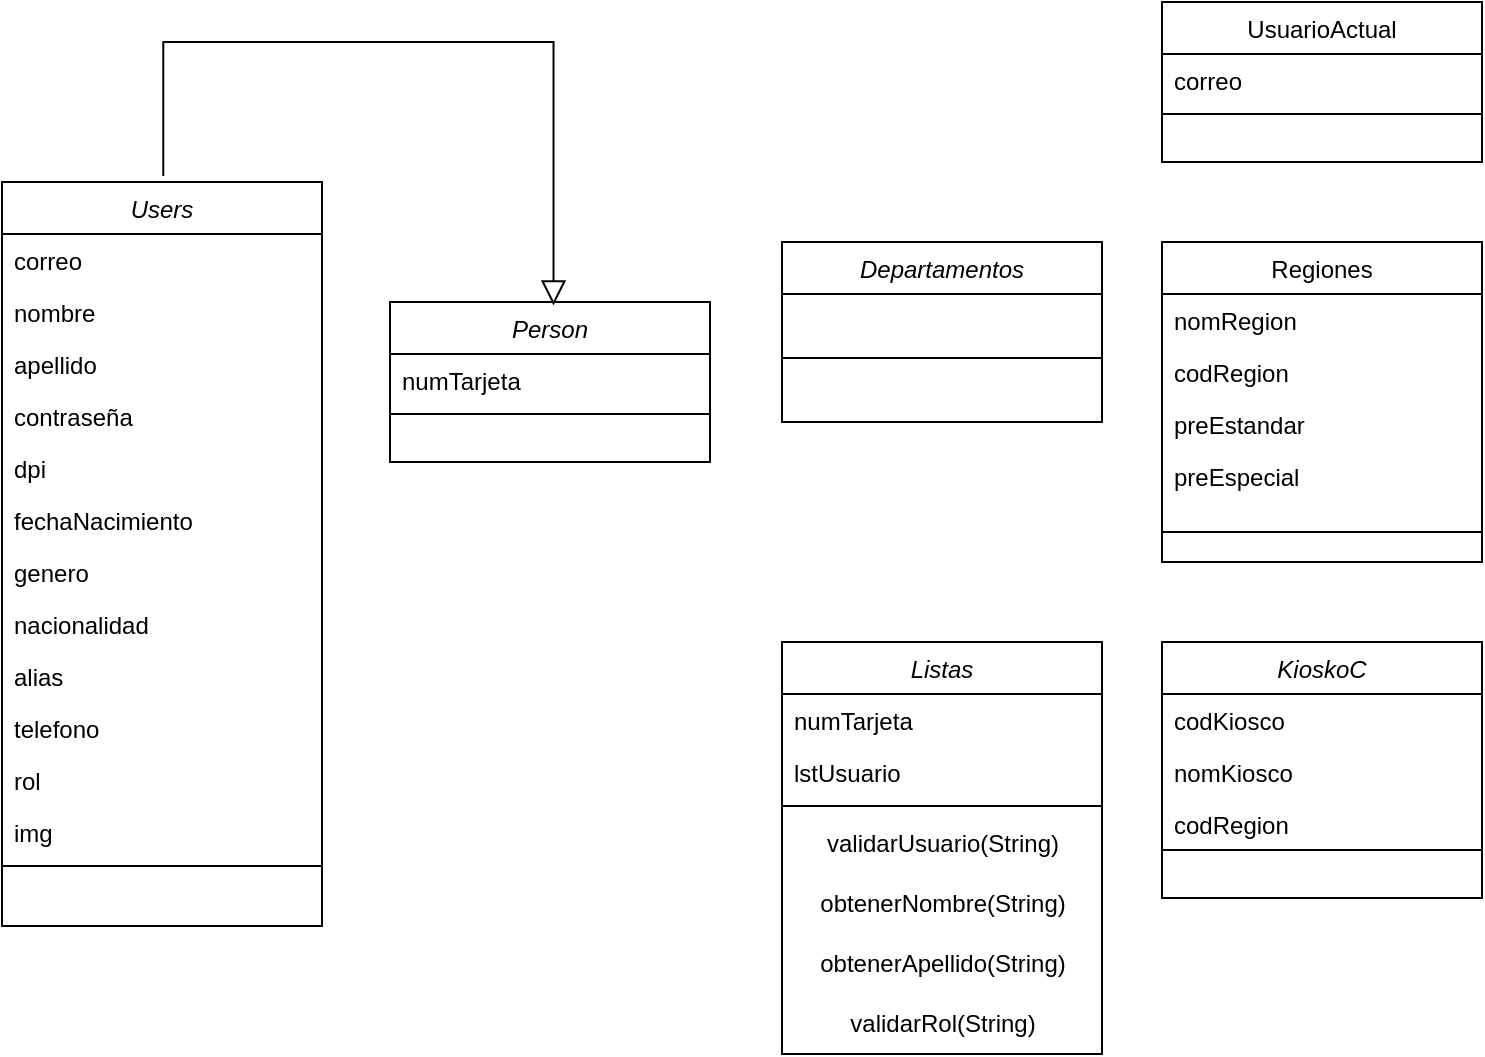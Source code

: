 <mxfile version="21.0.4" type="device"><diagram id="C5RBs43oDa-KdzZeNtuy" name="Page-1"><mxGraphModel dx="1633" dy="797" grid="1" gridSize="10" guides="1" tooltips="1" connect="1" arrows="1" fold="1" page="1" pageScale="1" pageWidth="827" pageHeight="1169" math="0" shadow="0"><root><mxCell id="WIyWlLk6GJQsqaUBKTNV-0"/><mxCell id="WIyWlLk6GJQsqaUBKTNV-1" parent="WIyWlLk6GJQsqaUBKTNV-0"/><mxCell id="O3W1QXY-g1Mq8QFa2QQl-0" value="UsuarioActual" style="swimlane;fontStyle=0;align=center;verticalAlign=top;childLayout=stackLayout;horizontal=1;startSize=26;horizontalStack=0;resizeParent=1;resizeLast=0;collapsible=1;marginBottom=0;rounded=0;shadow=0;strokeWidth=1;" vertex="1" parent="WIyWlLk6GJQsqaUBKTNV-1"><mxGeometry x="640" y="40" width="160" height="80" as="geometry"><mxRectangle x="130" y="380" width="160" height="26" as="alternateBounds"/></mxGeometry></mxCell><mxCell id="O3W1QXY-g1Mq8QFa2QQl-1" value="correo" style="text;align=left;verticalAlign=top;spacingLeft=4;spacingRight=4;overflow=hidden;rotatable=0;points=[[0,0.5],[1,0.5]];portConstraint=eastwest;" vertex="1" parent="O3W1QXY-g1Mq8QFa2QQl-0"><mxGeometry y="26" width="160" height="26" as="geometry"/></mxCell><mxCell id="O3W1QXY-g1Mq8QFa2QQl-3" value="" style="line;html=1;strokeWidth=1;align=left;verticalAlign=middle;spacingTop=-1;spacingLeft=3;spacingRight=3;rotatable=0;labelPosition=right;points=[];portConstraint=eastwest;" vertex="1" parent="O3W1QXY-g1Mq8QFa2QQl-0"><mxGeometry y="52" width="160" height="8" as="geometry"/></mxCell><mxCell id="O3W1QXY-g1Mq8QFa2QQl-12" value="Users" style="swimlane;fontStyle=2;align=center;verticalAlign=top;childLayout=stackLayout;horizontal=1;startSize=26;horizontalStack=0;resizeParent=1;resizeLast=0;collapsible=1;marginBottom=0;rounded=0;shadow=0;strokeWidth=1;" vertex="1" parent="WIyWlLk6GJQsqaUBKTNV-1"><mxGeometry x="60" y="130" width="160" height="372" as="geometry"><mxRectangle x="230" y="140" width="160" height="26" as="alternateBounds"/></mxGeometry></mxCell><mxCell id="O3W1QXY-g1Mq8QFa2QQl-13" value="correo" style="text;align=left;verticalAlign=top;spacingLeft=4;spacingRight=4;overflow=hidden;rotatable=0;points=[[0,0.5],[1,0.5]];portConstraint=eastwest;" vertex="1" parent="O3W1QXY-g1Mq8QFa2QQl-12"><mxGeometry y="26" width="160" height="26" as="geometry"/></mxCell><mxCell id="O3W1QXY-g1Mq8QFa2QQl-14" value="nombre" style="text;align=left;verticalAlign=top;spacingLeft=4;spacingRight=4;overflow=hidden;rotatable=0;points=[[0,0.5],[1,0.5]];portConstraint=eastwest;rounded=0;shadow=0;html=0;" vertex="1" parent="O3W1QXY-g1Mq8QFa2QQl-12"><mxGeometry y="52" width="160" height="26" as="geometry"/></mxCell><mxCell id="O3W1QXY-g1Mq8QFa2QQl-15" value="apellido" style="text;align=left;verticalAlign=top;spacingLeft=4;spacingRight=4;overflow=hidden;rotatable=0;points=[[0,0.5],[1,0.5]];portConstraint=eastwest;rounded=0;shadow=0;html=0;" vertex="1" parent="O3W1QXY-g1Mq8QFa2QQl-12"><mxGeometry y="78" width="160" height="26" as="geometry"/></mxCell><mxCell id="O3W1QXY-g1Mq8QFa2QQl-18" value="contraseña" style="text;align=left;verticalAlign=top;spacingLeft=4;spacingRight=4;overflow=hidden;rotatable=0;points=[[0,0.5],[1,0.5]];portConstraint=eastwest;rounded=0;shadow=0;html=0;" vertex="1" parent="O3W1QXY-g1Mq8QFa2QQl-12"><mxGeometry y="104" width="160" height="26" as="geometry"/></mxCell><mxCell id="O3W1QXY-g1Mq8QFa2QQl-19" value="dpi" style="text;align=left;verticalAlign=top;spacingLeft=4;spacingRight=4;overflow=hidden;rotatable=0;points=[[0,0.5],[1,0.5]];portConstraint=eastwest;rounded=0;shadow=0;html=0;" vertex="1" parent="O3W1QXY-g1Mq8QFa2QQl-12"><mxGeometry y="130" width="160" height="26" as="geometry"/></mxCell><mxCell id="O3W1QXY-g1Mq8QFa2QQl-20" value="fechaNacimiento" style="text;align=left;verticalAlign=top;spacingLeft=4;spacingRight=4;overflow=hidden;rotatable=0;points=[[0,0.5],[1,0.5]];portConstraint=eastwest;rounded=0;shadow=0;html=0;" vertex="1" parent="O3W1QXY-g1Mq8QFa2QQl-12"><mxGeometry y="156" width="160" height="26" as="geometry"/></mxCell><mxCell id="O3W1QXY-g1Mq8QFa2QQl-21" value="genero" style="text;align=left;verticalAlign=top;spacingLeft=4;spacingRight=4;overflow=hidden;rotatable=0;points=[[0,0.5],[1,0.5]];portConstraint=eastwest;rounded=0;shadow=0;html=0;" vertex="1" parent="O3W1QXY-g1Mq8QFa2QQl-12"><mxGeometry y="182" width="160" height="26" as="geometry"/></mxCell><mxCell id="O3W1QXY-g1Mq8QFa2QQl-25" value="nacionalidad" style="text;align=left;verticalAlign=top;spacingLeft=4;spacingRight=4;overflow=hidden;rotatable=0;points=[[0,0.5],[1,0.5]];portConstraint=eastwest;rounded=0;shadow=0;html=0;" vertex="1" parent="O3W1QXY-g1Mq8QFa2QQl-12"><mxGeometry y="208" width="160" height="26" as="geometry"/></mxCell><mxCell id="O3W1QXY-g1Mq8QFa2QQl-24" value="alias" style="text;align=left;verticalAlign=top;spacingLeft=4;spacingRight=4;overflow=hidden;rotatable=0;points=[[0,0.5],[1,0.5]];portConstraint=eastwest;rounded=0;shadow=0;html=0;" vertex="1" parent="O3W1QXY-g1Mq8QFa2QQl-12"><mxGeometry y="234" width="160" height="26" as="geometry"/></mxCell><mxCell id="O3W1QXY-g1Mq8QFa2QQl-23" value="telefono" style="text;align=left;verticalAlign=top;spacingLeft=4;spacingRight=4;overflow=hidden;rotatable=0;points=[[0,0.5],[1,0.5]];portConstraint=eastwest;rounded=0;shadow=0;html=0;" vertex="1" parent="O3W1QXY-g1Mq8QFa2QQl-12"><mxGeometry y="260" width="160" height="26" as="geometry"/></mxCell><mxCell id="O3W1QXY-g1Mq8QFa2QQl-22" value="rol" style="text;align=left;verticalAlign=top;spacingLeft=4;spacingRight=4;overflow=hidden;rotatable=0;points=[[0,0.5],[1,0.5]];portConstraint=eastwest;rounded=0;shadow=0;html=0;" vertex="1" parent="O3W1QXY-g1Mq8QFa2QQl-12"><mxGeometry y="286" width="160" height="26" as="geometry"/></mxCell><mxCell id="O3W1QXY-g1Mq8QFa2QQl-26" value="img" style="text;align=left;verticalAlign=top;spacingLeft=4;spacingRight=4;overflow=hidden;rotatable=0;points=[[0,0.5],[1,0.5]];portConstraint=eastwest;rounded=0;shadow=0;html=0;" vertex="1" parent="O3W1QXY-g1Mq8QFa2QQl-12"><mxGeometry y="312" width="160" height="26" as="geometry"/></mxCell><mxCell id="O3W1QXY-g1Mq8QFa2QQl-16" value="" style="line;html=1;strokeWidth=1;align=left;verticalAlign=middle;spacingTop=-1;spacingLeft=3;spacingRight=3;rotatable=0;labelPosition=right;points=[];portConstraint=eastwest;" vertex="1" parent="O3W1QXY-g1Mq8QFa2QQl-12"><mxGeometry y="338" width="160" height="8" as="geometry"/></mxCell><mxCell id="O3W1QXY-g1Mq8QFa2QQl-27" value="Person" style="swimlane;fontStyle=2;align=center;verticalAlign=top;childLayout=stackLayout;horizontal=1;startSize=26;horizontalStack=0;resizeParent=1;resizeLast=0;collapsible=1;marginBottom=0;rounded=0;shadow=0;strokeWidth=1;" vertex="1" parent="WIyWlLk6GJQsqaUBKTNV-1"><mxGeometry x="254" y="190" width="160" height="80" as="geometry"><mxRectangle x="230" y="140" width="160" height="26" as="alternateBounds"/></mxGeometry></mxCell><mxCell id="O3W1QXY-g1Mq8QFa2QQl-28" value="numTarjeta" style="text;align=left;verticalAlign=top;spacingLeft=4;spacingRight=4;overflow=hidden;rotatable=0;points=[[0,0.5],[1,0.5]];portConstraint=eastwest;" vertex="1" parent="O3W1QXY-g1Mq8QFa2QQl-27"><mxGeometry y="26" width="160" height="26" as="geometry"/></mxCell><mxCell id="O3W1QXY-g1Mq8QFa2QQl-31" value="" style="line;html=1;strokeWidth=1;align=left;verticalAlign=middle;spacingTop=-1;spacingLeft=3;spacingRight=3;rotatable=0;labelPosition=right;points=[];portConstraint=eastwest;" vertex="1" parent="O3W1QXY-g1Mq8QFa2QQl-27"><mxGeometry y="52" width="160" height="8" as="geometry"/></mxCell><mxCell id="O3W1QXY-g1Mq8QFa2QQl-33" value="" style="endArrow=block;endSize=10;endFill=0;shadow=0;strokeWidth=1;rounded=0;edgeStyle=elbowEdgeStyle;elbow=vertical;exitX=0.504;exitY=-0.008;exitDx=0;exitDy=0;exitPerimeter=0;entryX=0.511;entryY=0.022;entryDx=0;entryDy=0;entryPerimeter=0;" edge="1" parent="WIyWlLk6GJQsqaUBKTNV-1" source="O3W1QXY-g1Mq8QFa2QQl-12" target="O3W1QXY-g1Mq8QFa2QQl-27"><mxGeometry width="160" relative="1" as="geometry"><mxPoint x="440" y="585" as="sourcePoint"/><mxPoint x="330" y="483" as="targetPoint"/><Array as="points"><mxPoint x="250" y="60"/></Array></mxGeometry></mxCell><mxCell id="O3W1QXY-g1Mq8QFa2QQl-40" value="Regiones" style="swimlane;fontStyle=0;align=center;verticalAlign=top;childLayout=stackLayout;horizontal=1;startSize=26;horizontalStack=0;resizeParent=1;resizeLast=0;collapsible=1;marginBottom=0;rounded=0;shadow=0;strokeWidth=1;" vertex="1" parent="WIyWlLk6GJQsqaUBKTNV-1"><mxGeometry x="640" y="160" width="160" height="160" as="geometry"><mxRectangle x="130" y="380" width="160" height="26" as="alternateBounds"/></mxGeometry></mxCell><mxCell id="O3W1QXY-g1Mq8QFa2QQl-41" value="nomRegion" style="text;align=left;verticalAlign=top;spacingLeft=4;spacingRight=4;overflow=hidden;rotatable=0;points=[[0,0.5],[1,0.5]];portConstraint=eastwest;" vertex="1" parent="O3W1QXY-g1Mq8QFa2QQl-40"><mxGeometry y="26" width="160" height="26" as="geometry"/></mxCell><mxCell id="O3W1QXY-g1Mq8QFa2QQl-43" value="codRegion" style="text;align=left;verticalAlign=top;spacingLeft=4;spacingRight=4;overflow=hidden;rotatable=0;points=[[0,0.5],[1,0.5]];portConstraint=eastwest;" vertex="1" parent="O3W1QXY-g1Mq8QFa2QQl-40"><mxGeometry y="52" width="160" height="26" as="geometry"/></mxCell><mxCell id="O3W1QXY-g1Mq8QFa2QQl-44" value="preEstandar" style="text;align=left;verticalAlign=top;spacingLeft=4;spacingRight=4;overflow=hidden;rotatable=0;points=[[0,0.5],[1,0.5]];portConstraint=eastwest;" vertex="1" parent="O3W1QXY-g1Mq8QFa2QQl-40"><mxGeometry y="78" width="160" height="26" as="geometry"/></mxCell><mxCell id="O3W1QXY-g1Mq8QFa2QQl-45" value="preEspecial" style="text;align=left;verticalAlign=top;spacingLeft=4;spacingRight=4;overflow=hidden;rotatable=0;points=[[0,0.5],[1,0.5]];portConstraint=eastwest;" vertex="1" parent="O3W1QXY-g1Mq8QFa2QQl-40"><mxGeometry y="104" width="160" height="26" as="geometry"/></mxCell><mxCell id="O3W1QXY-g1Mq8QFa2QQl-42" value="" style="line;html=1;strokeWidth=1;align=left;verticalAlign=middle;spacingTop=-1;spacingLeft=3;spacingRight=3;rotatable=0;labelPosition=right;points=[];portConstraint=eastwest;" vertex="1" parent="O3W1QXY-g1Mq8QFa2QQl-40"><mxGeometry y="130" width="160" height="30" as="geometry"/></mxCell><mxCell id="O3W1QXY-g1Mq8QFa2QQl-52" value="Listas" style="swimlane;fontStyle=2;align=center;verticalAlign=top;childLayout=stackLayout;horizontal=1;startSize=26;horizontalStack=0;resizeParent=1;resizeLast=0;collapsible=1;marginBottom=0;rounded=0;shadow=0;strokeWidth=1;" vertex="1" parent="WIyWlLk6GJQsqaUBKTNV-1"><mxGeometry x="450" y="360" width="160" height="206" as="geometry"><mxRectangle x="230" y="140" width="160" height="26" as="alternateBounds"/></mxGeometry></mxCell><mxCell id="O3W1QXY-g1Mq8QFa2QQl-53" value="numTarjeta" style="text;align=left;verticalAlign=top;spacingLeft=4;spacingRight=4;overflow=hidden;rotatable=0;points=[[0,0.5],[1,0.5]];portConstraint=eastwest;" vertex="1" parent="O3W1QXY-g1Mq8QFa2QQl-52"><mxGeometry y="26" width="160" height="26" as="geometry"/></mxCell><mxCell id="O3W1QXY-g1Mq8QFa2QQl-59" value="lstUsuario" style="text;align=left;verticalAlign=top;spacingLeft=4;spacingRight=4;overflow=hidden;rotatable=0;points=[[0,0.5],[1,0.5]];portConstraint=eastwest;" vertex="1" parent="O3W1QXY-g1Mq8QFa2QQl-52"><mxGeometry y="52" width="160" height="26" as="geometry"/></mxCell><mxCell id="O3W1QXY-g1Mq8QFa2QQl-54" value="" style="line;html=1;strokeWidth=1;align=left;verticalAlign=middle;spacingTop=-1;spacingLeft=3;spacingRight=3;rotatable=0;labelPosition=right;points=[];portConstraint=eastwest;" vertex="1" parent="O3W1QXY-g1Mq8QFa2QQl-52"><mxGeometry y="78" width="160" height="8" as="geometry"/></mxCell><mxCell id="O3W1QXY-g1Mq8QFa2QQl-57" value="validarUsuario(String)" style="text;html=1;align=center;verticalAlign=middle;resizable=0;points=[];autosize=1;strokeColor=none;fillColor=none;" vertex="1" parent="O3W1QXY-g1Mq8QFa2QQl-52"><mxGeometry y="86" width="160" height="30" as="geometry"/></mxCell><mxCell id="O3W1QXY-g1Mq8QFa2QQl-58" value="obtenerNombre(String)" style="text;html=1;align=center;verticalAlign=middle;resizable=0;points=[];autosize=1;strokeColor=none;fillColor=none;" vertex="1" parent="O3W1QXY-g1Mq8QFa2QQl-52"><mxGeometry y="116" width="160" height="30" as="geometry"/></mxCell><mxCell id="O3W1QXY-g1Mq8QFa2QQl-60" value="obtenerApellido(String)" style="text;html=1;align=center;verticalAlign=middle;resizable=0;points=[];autosize=1;strokeColor=none;fillColor=none;" vertex="1" parent="O3W1QXY-g1Mq8QFa2QQl-52"><mxGeometry y="146" width="160" height="30" as="geometry"/></mxCell><mxCell id="O3W1QXY-g1Mq8QFa2QQl-61" value="validarRol(String)" style="text;html=1;align=center;verticalAlign=middle;resizable=0;points=[];autosize=1;strokeColor=none;fillColor=none;" vertex="1" parent="O3W1QXY-g1Mq8QFa2QQl-52"><mxGeometry y="176" width="160" height="30" as="geometry"/></mxCell><mxCell id="O3W1QXY-g1Mq8QFa2QQl-62" value="KioskoC" style="swimlane;fontStyle=2;align=center;verticalAlign=top;childLayout=stackLayout;horizontal=1;startSize=26;horizontalStack=0;resizeParent=1;resizeLast=0;collapsible=1;marginBottom=0;rounded=0;shadow=0;strokeWidth=1;" vertex="1" parent="WIyWlLk6GJQsqaUBKTNV-1"><mxGeometry x="640" y="360" width="160" height="128" as="geometry"><mxRectangle x="230" y="140" width="160" height="26" as="alternateBounds"/></mxGeometry></mxCell><mxCell id="O3W1QXY-g1Mq8QFa2QQl-63" value="codKiosco" style="text;align=left;verticalAlign=top;spacingLeft=4;spacingRight=4;overflow=hidden;rotatable=0;points=[[0,0.5],[1,0.5]];portConstraint=eastwest;" vertex="1" parent="O3W1QXY-g1Mq8QFa2QQl-62"><mxGeometry y="26" width="160" height="26" as="geometry"/></mxCell><mxCell id="O3W1QXY-g1Mq8QFa2QQl-65" value="nomKiosco" style="text;align=left;verticalAlign=top;spacingLeft=4;spacingRight=4;overflow=hidden;rotatable=0;points=[[0,0.5],[1,0.5]];portConstraint=eastwest;" vertex="1" parent="O3W1QXY-g1Mq8QFa2QQl-62"><mxGeometry y="52" width="160" height="26" as="geometry"/></mxCell><mxCell id="O3W1QXY-g1Mq8QFa2QQl-66" value="codRegion" style="text;align=left;verticalAlign=top;spacingLeft=4;spacingRight=4;overflow=hidden;rotatable=0;points=[[0,0.5],[1,0.5]];portConstraint=eastwest;" vertex="1" parent="O3W1QXY-g1Mq8QFa2QQl-62"><mxGeometry y="78" width="160" height="22" as="geometry"/></mxCell><mxCell id="O3W1QXY-g1Mq8QFa2QQl-64" value="" style="line;html=1;strokeWidth=1;align=left;verticalAlign=middle;spacingTop=-1;spacingLeft=3;spacingRight=3;rotatable=0;labelPosition=right;points=[];portConstraint=eastwest;" vertex="1" parent="O3W1QXY-g1Mq8QFa2QQl-62"><mxGeometry y="100" width="160" height="8" as="geometry"/></mxCell><mxCell id="O3W1QXY-g1Mq8QFa2QQl-67" value="Departamentos" style="swimlane;fontStyle=2;align=center;verticalAlign=top;childLayout=stackLayout;horizontal=1;startSize=26;horizontalStack=0;resizeParent=1;resizeLast=0;collapsible=1;marginBottom=0;rounded=0;shadow=0;strokeWidth=1;" vertex="1" parent="WIyWlLk6GJQsqaUBKTNV-1"><mxGeometry x="450" y="160" width="160" height="90" as="geometry"><mxRectangle x="230" y="140" width="160" height="26" as="alternateBounds"/></mxGeometry></mxCell><mxCell id="O3W1QXY-g1Mq8QFa2QQl-71" value="" style="line;html=1;strokeWidth=1;align=left;verticalAlign=middle;spacingTop=-1;spacingLeft=3;spacingRight=3;rotatable=0;labelPosition=right;points=[];portConstraint=eastwest;" vertex="1" parent="O3W1QXY-g1Mq8QFa2QQl-67"><mxGeometry y="26" width="160" height="64" as="geometry"/></mxCell></root></mxGraphModel></diagram></mxfile>